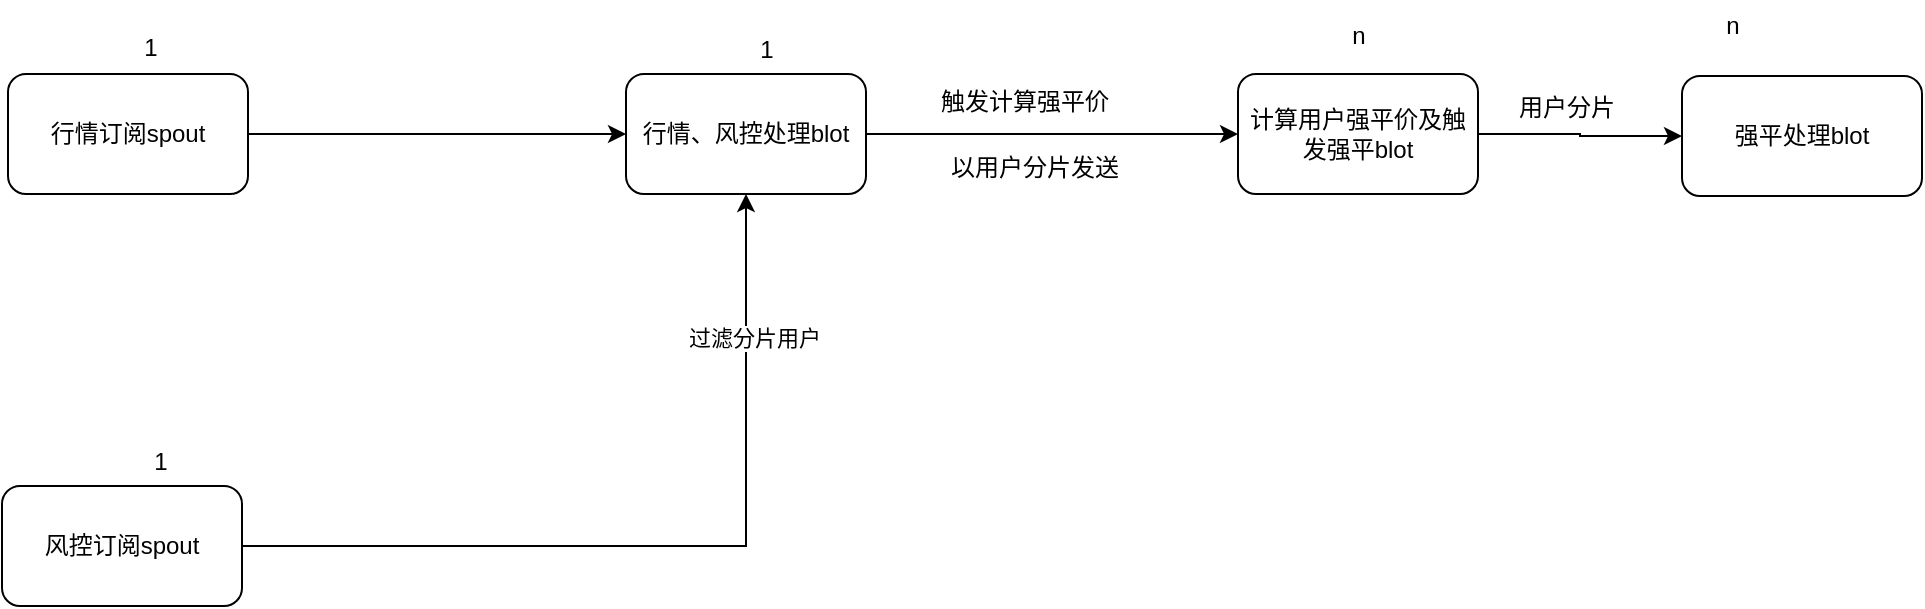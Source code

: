 <mxfile version="26.0.5">
  <diagram name="第 1 页" id="06HJxZ2aRITmPhD4oOBg">
    <mxGraphModel dx="954" dy="598" grid="0" gridSize="10" guides="1" tooltips="1" connect="1" arrows="1" fold="1" page="1" pageScale="1" pageWidth="3000" pageHeight="3020" math="0" shadow="0">
      <root>
        <mxCell id="0" />
        <mxCell id="1" parent="0" />
        <mxCell id="ehHEfjHrusZ6WexBavjR-4" value="" style="edgeStyle=orthogonalEdgeStyle;rounded=0;orthogonalLoop=1;jettySize=auto;html=1;" edge="1" parent="1" source="ehHEfjHrusZ6WexBavjR-1" target="ehHEfjHrusZ6WexBavjR-3">
          <mxGeometry relative="1" as="geometry" />
        </mxCell>
        <mxCell id="ehHEfjHrusZ6WexBavjR-1" value="行情订阅spout" style="rounded=1;whiteSpace=wrap;html=1;" vertex="1" parent="1">
          <mxGeometry x="127" y="123" width="120" height="60" as="geometry" />
        </mxCell>
        <mxCell id="ehHEfjHrusZ6WexBavjR-5" style="edgeStyle=orthogonalEdgeStyle;rounded=0;orthogonalLoop=1;jettySize=auto;html=1;entryX=0.5;entryY=1;entryDx=0;entryDy=0;" edge="1" parent="1" source="ehHEfjHrusZ6WexBavjR-2" target="ehHEfjHrusZ6WexBavjR-3">
          <mxGeometry relative="1" as="geometry" />
        </mxCell>
        <mxCell id="ehHEfjHrusZ6WexBavjR-18" value="过滤分片用户" style="edgeLabel;html=1;align=center;verticalAlign=middle;resizable=0;points=[];" vertex="1" connectable="0" parent="ehHEfjHrusZ6WexBavjR-5">
          <mxGeometry x="0.664" y="-4" relative="1" as="geometry">
            <mxPoint as="offset" />
          </mxGeometry>
        </mxCell>
        <mxCell id="ehHEfjHrusZ6WexBavjR-2" value="风控订阅spout" style="rounded=1;whiteSpace=wrap;html=1;" vertex="1" parent="1">
          <mxGeometry x="124" y="329" width="120" height="60" as="geometry" />
        </mxCell>
        <mxCell id="ehHEfjHrusZ6WexBavjR-7" value="" style="edgeStyle=orthogonalEdgeStyle;rounded=0;orthogonalLoop=1;jettySize=auto;html=1;" edge="1" parent="1" source="ehHEfjHrusZ6WexBavjR-3" target="ehHEfjHrusZ6WexBavjR-6">
          <mxGeometry relative="1" as="geometry" />
        </mxCell>
        <mxCell id="ehHEfjHrusZ6WexBavjR-3" value="行情、风控处理blot" style="whiteSpace=wrap;html=1;rounded=1;" vertex="1" parent="1">
          <mxGeometry x="436" y="123" width="120" height="60" as="geometry" />
        </mxCell>
        <mxCell id="ehHEfjHrusZ6WexBavjR-15" value="" style="edgeStyle=orthogonalEdgeStyle;rounded=0;orthogonalLoop=1;jettySize=auto;html=1;" edge="1" parent="1" source="ehHEfjHrusZ6WexBavjR-6" target="ehHEfjHrusZ6WexBavjR-14">
          <mxGeometry relative="1" as="geometry" />
        </mxCell>
        <mxCell id="ehHEfjHrusZ6WexBavjR-6" value="计算用户强平价及触发强平blot" style="whiteSpace=wrap;html=1;rounded=1;" vertex="1" parent="1">
          <mxGeometry x="742" y="123" width="120" height="60" as="geometry" />
        </mxCell>
        <mxCell id="ehHEfjHrusZ6WexBavjR-8" value="1" style="text;html=1;align=center;verticalAlign=middle;resizable=0;points=[];autosize=1;strokeColor=none;fillColor=none;" vertex="1" parent="1">
          <mxGeometry x="493" y="98" width="25" height="26" as="geometry" />
        </mxCell>
        <mxCell id="ehHEfjHrusZ6WexBavjR-9" value="1" style="text;html=1;align=center;verticalAlign=middle;resizable=0;points=[];autosize=1;strokeColor=none;fillColor=none;" vertex="1" parent="1">
          <mxGeometry x="185" y="97" width="25" height="26" as="geometry" />
        </mxCell>
        <mxCell id="ehHEfjHrusZ6WexBavjR-10" value="1" style="text;html=1;align=center;verticalAlign=middle;resizable=0;points=[];autosize=1;strokeColor=none;fillColor=none;" vertex="1" parent="1">
          <mxGeometry x="190" y="304" width="25" height="26" as="geometry" />
        </mxCell>
        <mxCell id="ehHEfjHrusZ6WexBavjR-11" value="n" style="text;html=1;align=center;verticalAlign=middle;resizable=0;points=[];autosize=1;strokeColor=none;fillColor=none;" vertex="1" parent="1">
          <mxGeometry x="789.5" y="91" width="25" height="26" as="geometry" />
        </mxCell>
        <mxCell id="ehHEfjHrusZ6WexBavjR-12" value="触发计算强平价" style="text;html=1;align=center;verticalAlign=middle;resizable=0;points=[];autosize=1;strokeColor=none;fillColor=none;" vertex="1" parent="1">
          <mxGeometry x="584" y="124" width="102" height="26" as="geometry" />
        </mxCell>
        <mxCell id="ehHEfjHrusZ6WexBavjR-13" value="以用户分片发送" style="text;html=1;align=center;verticalAlign=middle;resizable=0;points=[];autosize=1;strokeColor=none;fillColor=none;" vertex="1" parent="1">
          <mxGeometry x="589" y="157" width="102" height="26" as="geometry" />
        </mxCell>
        <mxCell id="ehHEfjHrusZ6WexBavjR-14" value="强平处理blot" style="whiteSpace=wrap;html=1;rounded=1;" vertex="1" parent="1">
          <mxGeometry x="964" y="124" width="120" height="60" as="geometry" />
        </mxCell>
        <mxCell id="ehHEfjHrusZ6WexBavjR-16" value="n" style="text;html=1;align=center;verticalAlign=middle;resizable=0;points=[];autosize=1;strokeColor=none;fillColor=none;" vertex="1" parent="1">
          <mxGeometry x="976" y="86" width="25" height="26" as="geometry" />
        </mxCell>
        <mxCell id="ehHEfjHrusZ6WexBavjR-17" value="用户分片" style="text;html=1;align=center;verticalAlign=middle;resizable=0;points=[];autosize=1;strokeColor=none;fillColor=none;" vertex="1" parent="1">
          <mxGeometry x="873" y="127" width="66" height="26" as="geometry" />
        </mxCell>
      </root>
    </mxGraphModel>
  </diagram>
</mxfile>
